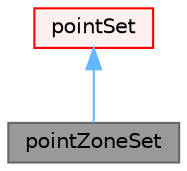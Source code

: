 digraph "pointZoneSet"
{
 // LATEX_PDF_SIZE
  bgcolor="transparent";
  edge [fontname=Helvetica,fontsize=10,labelfontname=Helvetica,labelfontsize=10];
  node [fontname=Helvetica,fontsize=10,shape=box,height=0.2,width=0.4];
  Node1 [id="Node000001",label="pointZoneSet",height=0.2,width=0.4,color="gray40", fillcolor="grey60", style="filled", fontcolor="black",tooltip="Like pointSet but -reads data from pointZone -updates pointZone when writing."];
  Node2 -> Node1 [id="edge1_Node000001_Node000002",dir="back",color="steelblue1",style="solid",tooltip=" "];
  Node2 [id="Node000002",label="pointSet",height=0.2,width=0.4,color="red", fillcolor="#FFF0F0", style="filled",URL="$classFoam_1_1pointSet.html",tooltip="A set of point labels."];
}
